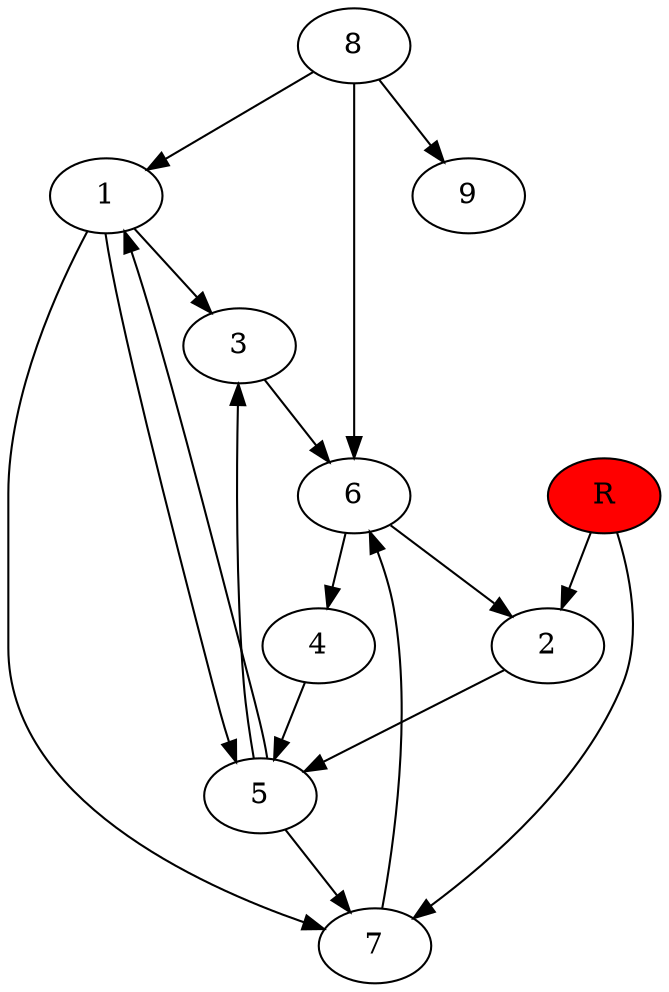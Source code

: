 digraph prb31918 {
	1
	2
	3
	4
	5
	6
	7
	8
	R [fillcolor="#ff0000" style=filled]
	1 -> 3
	1 -> 5
	1 -> 7
	2 -> 5
	3 -> 6
	4 -> 5
	5 -> 1
	5 -> 3
	5 -> 7
	6 -> 2
	6 -> 4
	7 -> 6
	8 -> 1
	8 -> 6
	8 -> 9
	R -> 2
	R -> 7
}
